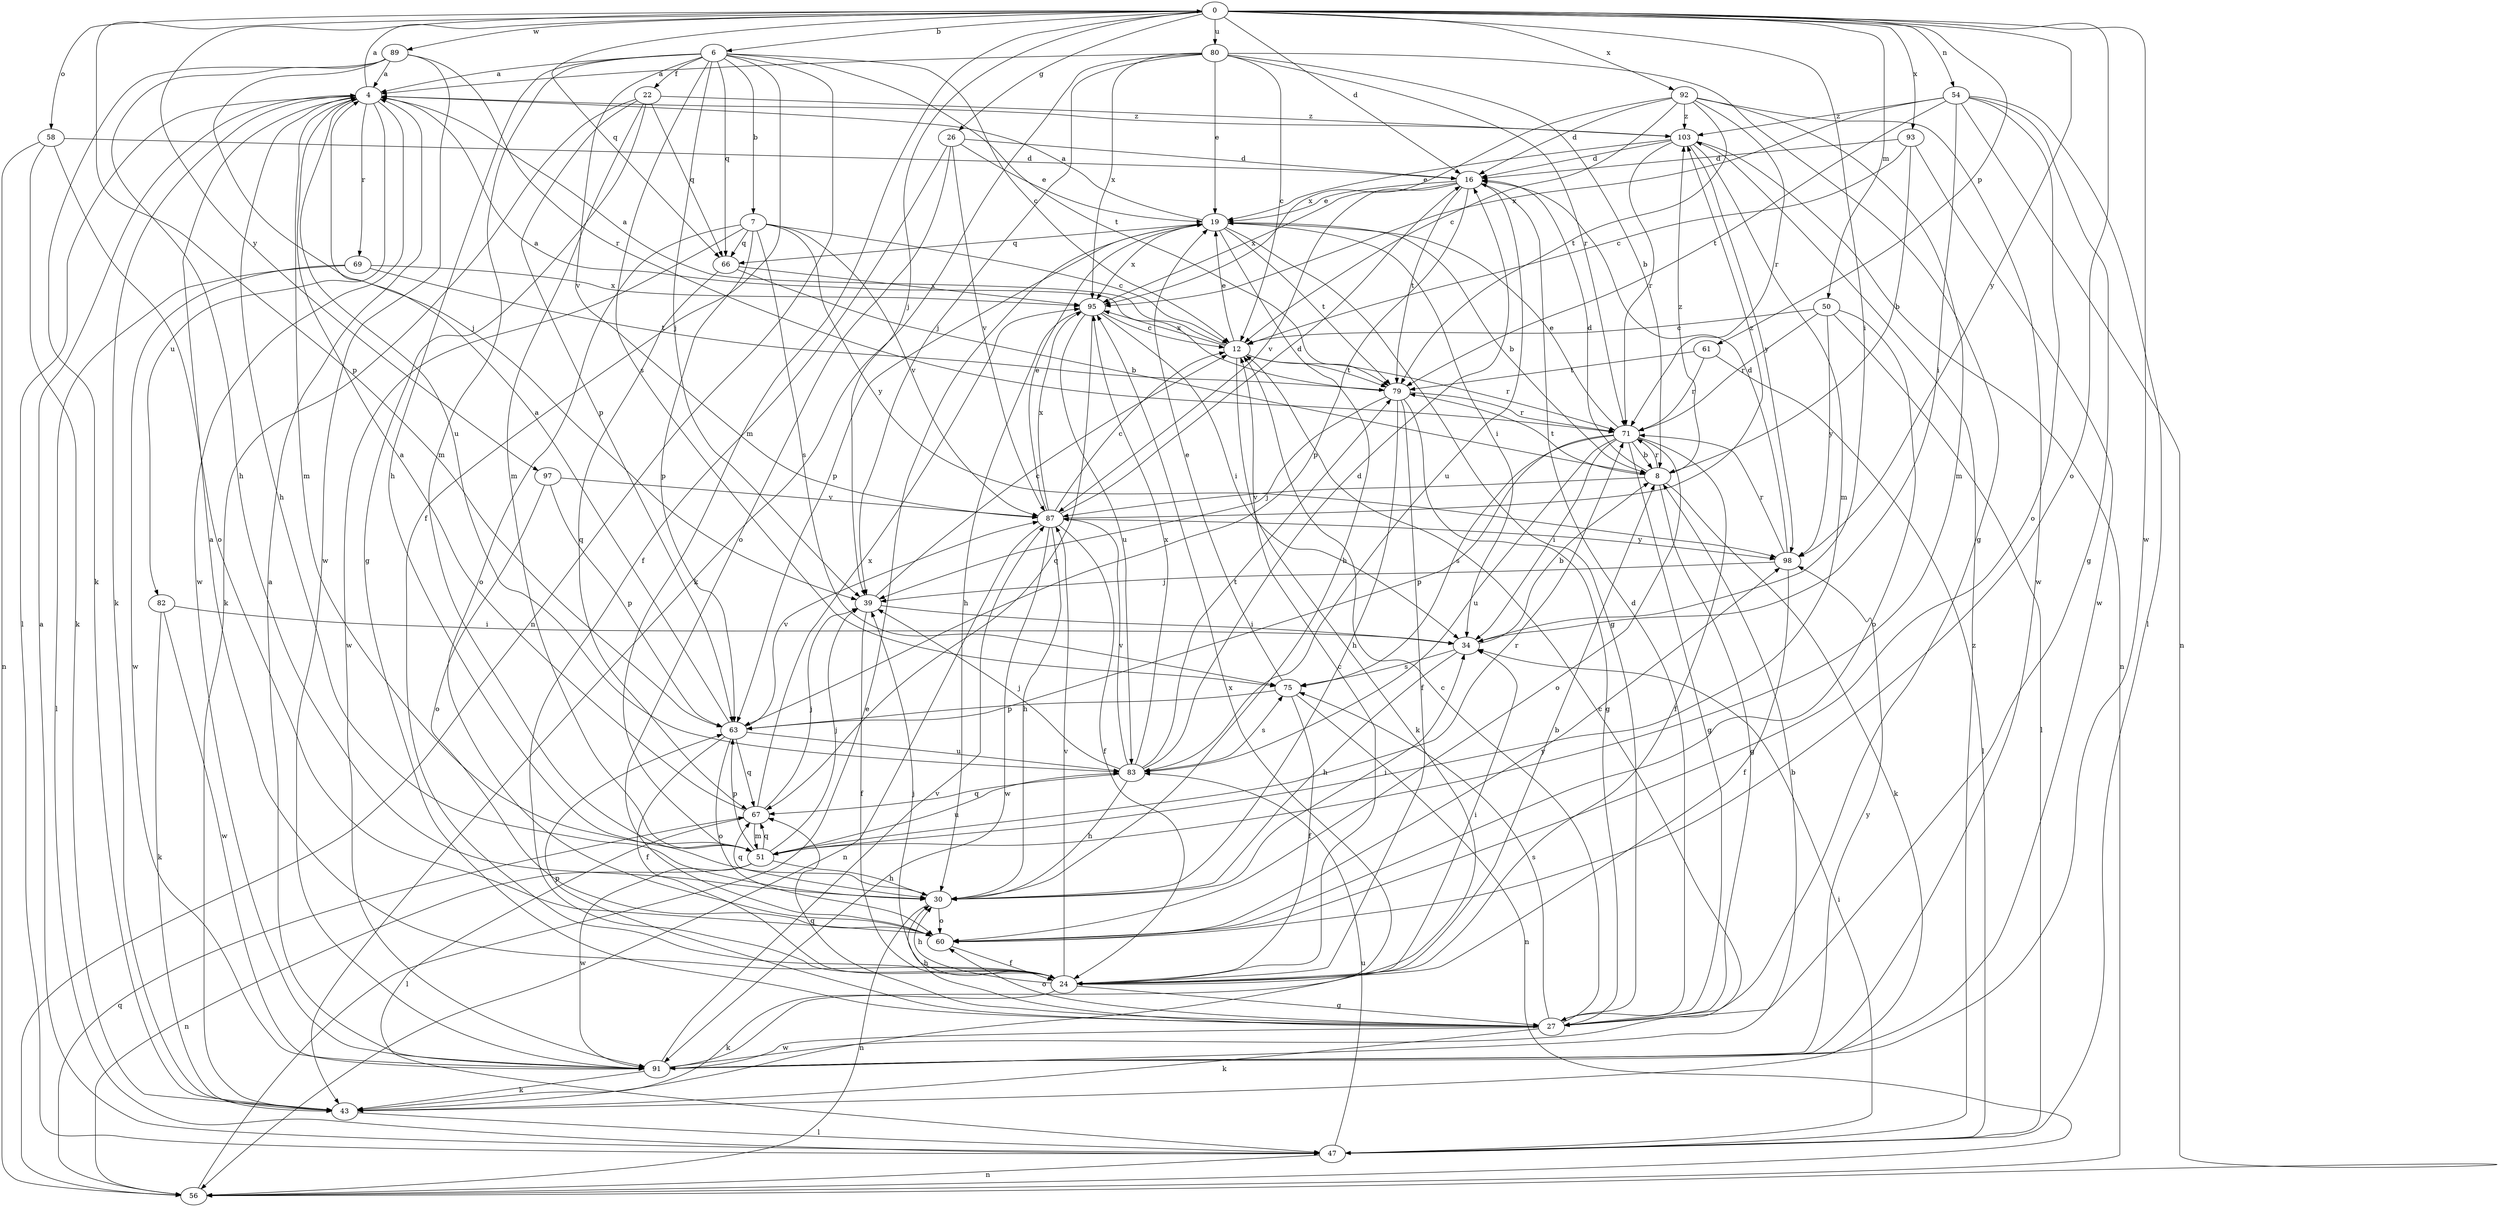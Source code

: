 strict digraph  {
0;
4;
6;
7;
8;
12;
16;
19;
22;
24;
26;
27;
30;
34;
39;
43;
47;
50;
51;
54;
56;
58;
60;
61;
63;
66;
67;
69;
71;
75;
79;
80;
82;
83;
87;
89;
91;
92;
93;
95;
97;
98;
103;
0 -> 6  [label=b];
0 -> 16  [label=d];
0 -> 26  [label=g];
0 -> 34  [label=i];
0 -> 39  [label=j];
0 -> 50  [label=m];
0 -> 51  [label=m];
0 -> 54  [label=n];
0 -> 58  [label=o];
0 -> 60  [label=o];
0 -> 61  [label=p];
0 -> 63  [label=p];
0 -> 66  [label=q];
0 -> 80  [label=u];
0 -> 89  [label=w];
0 -> 91  [label=w];
0 -> 92  [label=x];
0 -> 93  [label=x];
0 -> 97  [label=y];
0 -> 98  [label=y];
4 -> 0  [label=a];
4 -> 30  [label=h];
4 -> 43  [label=k];
4 -> 47  [label=l];
4 -> 51  [label=m];
4 -> 69  [label=r];
4 -> 82  [label=u];
4 -> 83  [label=u];
4 -> 91  [label=w];
4 -> 103  [label=z];
6 -> 4  [label=a];
6 -> 7  [label=b];
6 -> 12  [label=c];
6 -> 22  [label=f];
6 -> 24  [label=f];
6 -> 30  [label=h];
6 -> 39  [label=j];
6 -> 51  [label=m];
6 -> 56  [label=n];
6 -> 66  [label=q];
6 -> 75  [label=s];
6 -> 79  [label=t];
6 -> 87  [label=v];
7 -> 12  [label=c];
7 -> 60  [label=o];
7 -> 63  [label=p];
7 -> 66  [label=q];
7 -> 75  [label=s];
7 -> 87  [label=v];
7 -> 91  [label=w];
7 -> 98  [label=y];
8 -> 16  [label=d];
8 -> 27  [label=g];
8 -> 43  [label=k];
8 -> 71  [label=r];
8 -> 79  [label=t];
8 -> 87  [label=v];
8 -> 103  [label=z];
12 -> 4  [label=a];
12 -> 19  [label=e];
12 -> 43  [label=k];
12 -> 71  [label=r];
12 -> 79  [label=t];
12 -> 95  [label=x];
16 -> 19  [label=e];
16 -> 63  [label=p];
16 -> 79  [label=t];
16 -> 83  [label=u];
16 -> 87  [label=v];
16 -> 95  [label=x];
19 -> 4  [label=a];
19 -> 8  [label=b];
19 -> 27  [label=g];
19 -> 30  [label=h];
19 -> 34  [label=i];
19 -> 63  [label=p];
19 -> 66  [label=q];
19 -> 79  [label=t];
19 -> 95  [label=x];
22 -> 27  [label=g];
22 -> 43  [label=k];
22 -> 51  [label=m];
22 -> 63  [label=p];
22 -> 66  [label=q];
22 -> 103  [label=z];
24 -> 4  [label=a];
24 -> 8  [label=b];
24 -> 12  [label=c];
24 -> 27  [label=g];
24 -> 30  [label=h];
24 -> 34  [label=i];
24 -> 39  [label=j];
24 -> 43  [label=k];
24 -> 87  [label=v];
26 -> 16  [label=d];
26 -> 19  [label=e];
26 -> 24  [label=f];
26 -> 60  [label=o];
26 -> 87  [label=v];
27 -> 12  [label=c];
27 -> 16  [label=d];
27 -> 30  [label=h];
27 -> 43  [label=k];
27 -> 60  [label=o];
27 -> 63  [label=p];
27 -> 67  [label=q];
27 -> 75  [label=s];
27 -> 91  [label=w];
30 -> 34  [label=i];
30 -> 56  [label=n];
30 -> 60  [label=o];
30 -> 67  [label=q];
34 -> 8  [label=b];
34 -> 30  [label=h];
34 -> 75  [label=s];
39 -> 12  [label=c];
39 -> 24  [label=f];
39 -> 34  [label=i];
43 -> 47  [label=l];
47 -> 4  [label=a];
47 -> 34  [label=i];
47 -> 56  [label=n];
47 -> 83  [label=u];
47 -> 103  [label=z];
50 -> 12  [label=c];
50 -> 47  [label=l];
50 -> 60  [label=o];
50 -> 71  [label=r];
50 -> 98  [label=y];
51 -> 30  [label=h];
51 -> 39  [label=j];
51 -> 56  [label=n];
51 -> 63  [label=p];
51 -> 67  [label=q];
51 -> 71  [label=r];
51 -> 83  [label=u];
51 -> 91  [label=w];
54 -> 27  [label=g];
54 -> 34  [label=i];
54 -> 47  [label=l];
54 -> 56  [label=n];
54 -> 60  [label=o];
54 -> 79  [label=t];
54 -> 95  [label=x];
54 -> 103  [label=z];
56 -> 19  [label=e];
56 -> 67  [label=q];
58 -> 16  [label=d];
58 -> 43  [label=k];
58 -> 56  [label=n];
58 -> 60  [label=o];
60 -> 24  [label=f];
60 -> 98  [label=y];
61 -> 47  [label=l];
61 -> 71  [label=r];
61 -> 79  [label=t];
63 -> 4  [label=a];
63 -> 24  [label=f];
63 -> 60  [label=o];
63 -> 67  [label=q];
63 -> 83  [label=u];
63 -> 87  [label=v];
66 -> 8  [label=b];
66 -> 67  [label=q];
66 -> 95  [label=x];
67 -> 4  [label=a];
67 -> 39  [label=j];
67 -> 47  [label=l];
67 -> 51  [label=m];
67 -> 95  [label=x];
69 -> 47  [label=l];
69 -> 79  [label=t];
69 -> 91  [label=w];
69 -> 95  [label=x];
71 -> 8  [label=b];
71 -> 19  [label=e];
71 -> 24  [label=f];
71 -> 27  [label=g];
71 -> 34  [label=i];
71 -> 60  [label=o];
71 -> 63  [label=p];
71 -> 75  [label=s];
71 -> 83  [label=u];
75 -> 19  [label=e];
75 -> 24  [label=f];
75 -> 56  [label=n];
75 -> 63  [label=p];
79 -> 4  [label=a];
79 -> 24  [label=f];
79 -> 27  [label=g];
79 -> 30  [label=h];
79 -> 39  [label=j];
79 -> 71  [label=r];
80 -> 4  [label=a];
80 -> 8  [label=b];
80 -> 12  [label=c];
80 -> 19  [label=e];
80 -> 27  [label=g];
80 -> 39  [label=j];
80 -> 43  [label=k];
80 -> 71  [label=r];
80 -> 95  [label=x];
82 -> 34  [label=i];
82 -> 43  [label=k];
82 -> 91  [label=w];
83 -> 16  [label=d];
83 -> 30  [label=h];
83 -> 39  [label=j];
83 -> 67  [label=q];
83 -> 75  [label=s];
83 -> 79  [label=t];
83 -> 87  [label=v];
83 -> 95  [label=x];
87 -> 12  [label=c];
87 -> 16  [label=d];
87 -> 19  [label=e];
87 -> 24  [label=f];
87 -> 30  [label=h];
87 -> 56  [label=n];
87 -> 91  [label=w];
87 -> 95  [label=x];
87 -> 98  [label=y];
87 -> 103  [label=z];
89 -> 4  [label=a];
89 -> 30  [label=h];
89 -> 39  [label=j];
89 -> 43  [label=k];
89 -> 71  [label=r];
89 -> 91  [label=w];
91 -> 4  [label=a];
91 -> 8  [label=b];
91 -> 12  [label=c];
91 -> 43  [label=k];
91 -> 87  [label=v];
91 -> 95  [label=x];
91 -> 98  [label=y];
92 -> 12  [label=c];
92 -> 16  [label=d];
92 -> 51  [label=m];
92 -> 71  [label=r];
92 -> 79  [label=t];
92 -> 91  [label=w];
92 -> 95  [label=x];
92 -> 103  [label=z];
93 -> 8  [label=b];
93 -> 12  [label=c];
93 -> 16  [label=d];
93 -> 91  [label=w];
95 -> 12  [label=c];
95 -> 30  [label=h];
95 -> 34  [label=i];
95 -> 67  [label=q];
95 -> 83  [label=u];
97 -> 60  [label=o];
97 -> 63  [label=p];
97 -> 87  [label=v];
98 -> 16  [label=d];
98 -> 24  [label=f];
98 -> 39  [label=j];
98 -> 71  [label=r];
103 -> 16  [label=d];
103 -> 19  [label=e];
103 -> 51  [label=m];
103 -> 56  [label=n];
103 -> 71  [label=r];
103 -> 98  [label=y];
}
